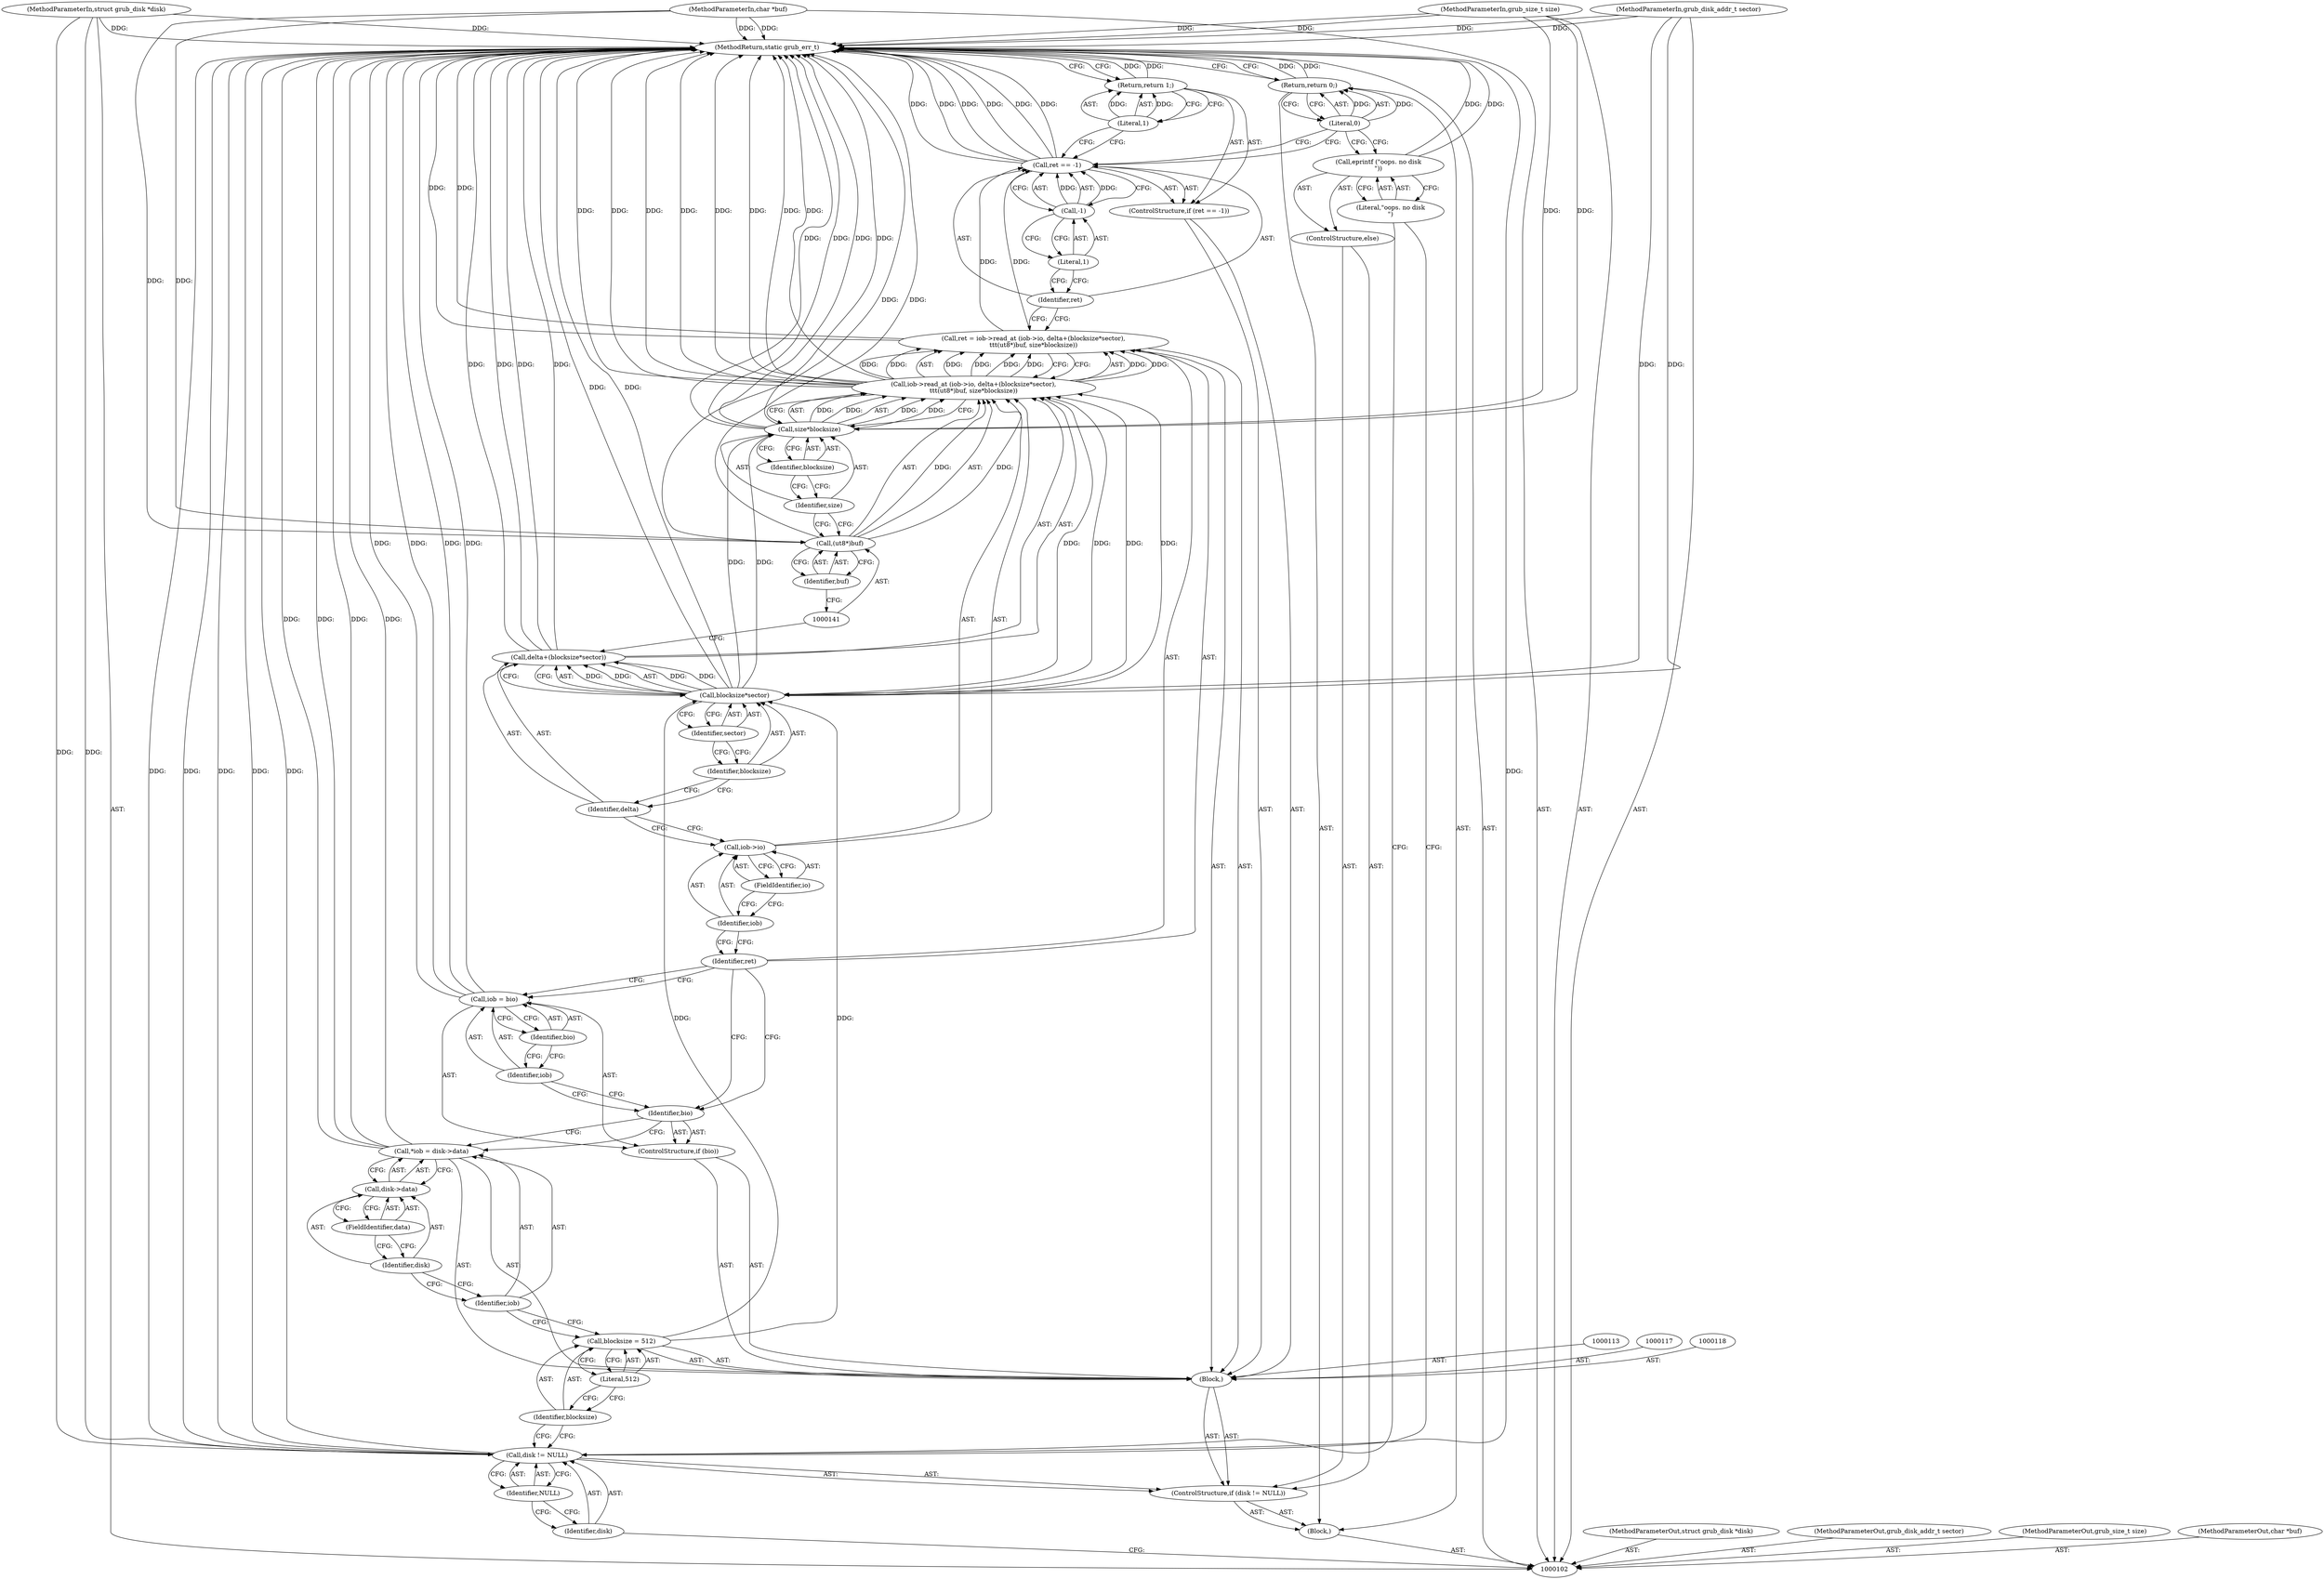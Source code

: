 digraph "1_radare2_65000a7fd9eea62359e6d6714f17b94a99a82edd_4" {
"1000158" [label="(MethodReturn,static grub_err_t)"];
"1000107" [label="(Block,)"];
"1000103" [label="(MethodParameterIn,struct grub_disk *disk)"];
"1000220" [label="(MethodParameterOut,struct grub_disk *disk)"];
"1000104" [label="(MethodParameterIn,grub_disk_addr_t sector)"];
"1000221" [label="(MethodParameterOut,grub_disk_addr_t sector)"];
"1000105" [label="(MethodParameterIn,grub_size_t size)"];
"1000222" [label="(MethodParameterOut,grub_size_t size)"];
"1000106" [label="(MethodParameterIn,char *buf)"];
"1000223" [label="(MethodParameterOut,char *buf)"];
"1000152" [label="(Literal,1)"];
"1000151" [label="(Return,return 1;)"];
"1000155" [label="(Literal,\"oops. no disk\n\")"];
"1000153" [label="(ControlStructure,else)"];
"1000154" [label="(Call,eprintf (\"oops. no disk\n\"))"];
"1000156" [label="(Return,return 0;)"];
"1000157" [label="(Literal,0)"];
"1000108" [label="(ControlStructure,if (disk != NULL))"];
"1000111" [label="(Identifier,NULL)"];
"1000109" [label="(Call,disk != NULL)"];
"1000110" [label="(Identifier,disk)"];
"1000114" [label="(Call,blocksize = 512)"];
"1000115" [label="(Identifier,blocksize)"];
"1000116" [label="(Literal,512)"];
"1000119" [label="(Call,*iob = disk->data)"];
"1000120" [label="(Identifier,iob)"];
"1000121" [label="(Call,disk->data)"];
"1000122" [label="(Identifier,disk)"];
"1000112" [label="(Block,)"];
"1000123" [label="(FieldIdentifier,data)"];
"1000126" [label="(Call,iob = bio)"];
"1000127" [label="(Identifier,iob)"];
"1000128" [label="(Identifier,bio)"];
"1000124" [label="(ControlStructure,if (bio))"];
"1000125" [label="(Identifier,bio)"];
"1000129" [label="(Call,ret = iob->read_at (iob->io, delta+(blocksize*sector),\n\t\t\t(ut8*)buf, size*blocksize))"];
"1000130" [label="(Identifier,ret)"];
"1000132" [label="(Call,iob->io)"];
"1000133" [label="(Identifier,iob)"];
"1000134" [label="(FieldIdentifier,io)"];
"1000135" [label="(Call,delta+(blocksize*sector))"];
"1000136" [label="(Identifier,delta)"];
"1000137" [label="(Call,blocksize*sector)"];
"1000138" [label="(Identifier,blocksize)"];
"1000139" [label="(Identifier,sector)"];
"1000131" [label="(Call,iob->read_at (iob->io, delta+(blocksize*sector),\n\t\t\t(ut8*)buf, size*blocksize))"];
"1000143" [label="(Call,size*blocksize)"];
"1000144" [label="(Identifier,size)"];
"1000145" [label="(Identifier,blocksize)"];
"1000140" [label="(Call,(ut8*)buf)"];
"1000142" [label="(Identifier,buf)"];
"1000149" [label="(Call,-1)"];
"1000150" [label="(Literal,1)"];
"1000146" [label="(ControlStructure,if (ret == -1))"];
"1000147" [label="(Call,ret == -1)"];
"1000148" [label="(Identifier,ret)"];
"1000158" -> "1000102"  [label="AST: "];
"1000158" -> "1000151"  [label="CFG: "];
"1000158" -> "1000156"  [label="CFG: "];
"1000140" -> "1000158"  [label="DDG: "];
"1000104" -> "1000158"  [label="DDG: "];
"1000105" -> "1000158"  [label="DDG: "];
"1000131" -> "1000158"  [label="DDG: "];
"1000131" -> "1000158"  [label="DDG: "];
"1000131" -> "1000158"  [label="DDG: "];
"1000131" -> "1000158"  [label="DDG: "];
"1000119" -> "1000158"  [label="DDG: "];
"1000119" -> "1000158"  [label="DDG: "];
"1000126" -> "1000158"  [label="DDG: "];
"1000126" -> "1000158"  [label="DDG: "];
"1000154" -> "1000158"  [label="DDG: "];
"1000129" -> "1000158"  [label="DDG: "];
"1000137" -> "1000158"  [label="DDG: "];
"1000103" -> "1000158"  [label="DDG: "];
"1000143" -> "1000158"  [label="DDG: "];
"1000143" -> "1000158"  [label="DDG: "];
"1000147" -> "1000158"  [label="DDG: "];
"1000147" -> "1000158"  [label="DDG: "];
"1000147" -> "1000158"  [label="DDG: "];
"1000109" -> "1000158"  [label="DDG: "];
"1000109" -> "1000158"  [label="DDG: "];
"1000109" -> "1000158"  [label="DDG: "];
"1000135" -> "1000158"  [label="DDG: "];
"1000135" -> "1000158"  [label="DDG: "];
"1000106" -> "1000158"  [label="DDG: "];
"1000151" -> "1000158"  [label="DDG: "];
"1000156" -> "1000158"  [label="DDG: "];
"1000107" -> "1000102"  [label="AST: "];
"1000108" -> "1000107"  [label="AST: "];
"1000156" -> "1000107"  [label="AST: "];
"1000103" -> "1000102"  [label="AST: "];
"1000103" -> "1000158"  [label="DDG: "];
"1000103" -> "1000109"  [label="DDG: "];
"1000220" -> "1000102"  [label="AST: "];
"1000104" -> "1000102"  [label="AST: "];
"1000104" -> "1000158"  [label="DDG: "];
"1000104" -> "1000137"  [label="DDG: "];
"1000221" -> "1000102"  [label="AST: "];
"1000105" -> "1000102"  [label="AST: "];
"1000105" -> "1000158"  [label="DDG: "];
"1000105" -> "1000143"  [label="DDG: "];
"1000222" -> "1000102"  [label="AST: "];
"1000106" -> "1000102"  [label="AST: "];
"1000106" -> "1000158"  [label="DDG: "];
"1000106" -> "1000140"  [label="DDG: "];
"1000223" -> "1000102"  [label="AST: "];
"1000152" -> "1000151"  [label="AST: "];
"1000152" -> "1000147"  [label="CFG: "];
"1000151" -> "1000152"  [label="CFG: "];
"1000152" -> "1000151"  [label="DDG: "];
"1000151" -> "1000146"  [label="AST: "];
"1000151" -> "1000152"  [label="CFG: "];
"1000152" -> "1000151"  [label="AST: "];
"1000158" -> "1000151"  [label="CFG: "];
"1000151" -> "1000158"  [label="DDG: "];
"1000152" -> "1000151"  [label="DDG: "];
"1000155" -> "1000154"  [label="AST: "];
"1000155" -> "1000109"  [label="CFG: "];
"1000154" -> "1000155"  [label="CFG: "];
"1000153" -> "1000108"  [label="AST: "];
"1000154" -> "1000153"  [label="AST: "];
"1000154" -> "1000153"  [label="AST: "];
"1000154" -> "1000155"  [label="CFG: "];
"1000155" -> "1000154"  [label="AST: "];
"1000157" -> "1000154"  [label="CFG: "];
"1000154" -> "1000158"  [label="DDG: "];
"1000156" -> "1000107"  [label="AST: "];
"1000156" -> "1000157"  [label="CFG: "];
"1000157" -> "1000156"  [label="AST: "];
"1000158" -> "1000156"  [label="CFG: "];
"1000156" -> "1000158"  [label="DDG: "];
"1000157" -> "1000156"  [label="DDG: "];
"1000157" -> "1000156"  [label="AST: "];
"1000157" -> "1000147"  [label="CFG: "];
"1000157" -> "1000154"  [label="CFG: "];
"1000156" -> "1000157"  [label="CFG: "];
"1000157" -> "1000156"  [label="DDG: "];
"1000108" -> "1000107"  [label="AST: "];
"1000109" -> "1000108"  [label="AST: "];
"1000112" -> "1000108"  [label="AST: "];
"1000153" -> "1000108"  [label="AST: "];
"1000111" -> "1000109"  [label="AST: "];
"1000111" -> "1000110"  [label="CFG: "];
"1000109" -> "1000111"  [label="CFG: "];
"1000109" -> "1000108"  [label="AST: "];
"1000109" -> "1000111"  [label="CFG: "];
"1000110" -> "1000109"  [label="AST: "];
"1000111" -> "1000109"  [label="AST: "];
"1000115" -> "1000109"  [label="CFG: "];
"1000155" -> "1000109"  [label="CFG: "];
"1000109" -> "1000158"  [label="DDG: "];
"1000109" -> "1000158"  [label="DDG: "];
"1000109" -> "1000158"  [label="DDG: "];
"1000103" -> "1000109"  [label="DDG: "];
"1000110" -> "1000109"  [label="AST: "];
"1000110" -> "1000102"  [label="CFG: "];
"1000111" -> "1000110"  [label="CFG: "];
"1000114" -> "1000112"  [label="AST: "];
"1000114" -> "1000116"  [label="CFG: "];
"1000115" -> "1000114"  [label="AST: "];
"1000116" -> "1000114"  [label="AST: "];
"1000120" -> "1000114"  [label="CFG: "];
"1000114" -> "1000137"  [label="DDG: "];
"1000115" -> "1000114"  [label="AST: "];
"1000115" -> "1000109"  [label="CFG: "];
"1000116" -> "1000115"  [label="CFG: "];
"1000116" -> "1000114"  [label="AST: "];
"1000116" -> "1000115"  [label="CFG: "];
"1000114" -> "1000116"  [label="CFG: "];
"1000119" -> "1000112"  [label="AST: "];
"1000119" -> "1000121"  [label="CFG: "];
"1000120" -> "1000119"  [label="AST: "];
"1000121" -> "1000119"  [label="AST: "];
"1000125" -> "1000119"  [label="CFG: "];
"1000119" -> "1000158"  [label="DDG: "];
"1000119" -> "1000158"  [label="DDG: "];
"1000120" -> "1000119"  [label="AST: "];
"1000120" -> "1000114"  [label="CFG: "];
"1000122" -> "1000120"  [label="CFG: "];
"1000121" -> "1000119"  [label="AST: "];
"1000121" -> "1000123"  [label="CFG: "];
"1000122" -> "1000121"  [label="AST: "];
"1000123" -> "1000121"  [label="AST: "];
"1000119" -> "1000121"  [label="CFG: "];
"1000122" -> "1000121"  [label="AST: "];
"1000122" -> "1000120"  [label="CFG: "];
"1000123" -> "1000122"  [label="CFG: "];
"1000112" -> "1000108"  [label="AST: "];
"1000113" -> "1000112"  [label="AST: "];
"1000114" -> "1000112"  [label="AST: "];
"1000117" -> "1000112"  [label="AST: "];
"1000118" -> "1000112"  [label="AST: "];
"1000119" -> "1000112"  [label="AST: "];
"1000124" -> "1000112"  [label="AST: "];
"1000129" -> "1000112"  [label="AST: "];
"1000146" -> "1000112"  [label="AST: "];
"1000123" -> "1000121"  [label="AST: "];
"1000123" -> "1000122"  [label="CFG: "];
"1000121" -> "1000123"  [label="CFG: "];
"1000126" -> "1000124"  [label="AST: "];
"1000126" -> "1000128"  [label="CFG: "];
"1000127" -> "1000126"  [label="AST: "];
"1000128" -> "1000126"  [label="AST: "];
"1000130" -> "1000126"  [label="CFG: "];
"1000126" -> "1000158"  [label="DDG: "];
"1000126" -> "1000158"  [label="DDG: "];
"1000127" -> "1000126"  [label="AST: "];
"1000127" -> "1000125"  [label="CFG: "];
"1000128" -> "1000127"  [label="CFG: "];
"1000128" -> "1000126"  [label="AST: "];
"1000128" -> "1000127"  [label="CFG: "];
"1000126" -> "1000128"  [label="CFG: "];
"1000124" -> "1000112"  [label="AST: "];
"1000125" -> "1000124"  [label="AST: "];
"1000126" -> "1000124"  [label="AST: "];
"1000125" -> "1000124"  [label="AST: "];
"1000125" -> "1000119"  [label="CFG: "];
"1000127" -> "1000125"  [label="CFG: "];
"1000130" -> "1000125"  [label="CFG: "];
"1000129" -> "1000112"  [label="AST: "];
"1000129" -> "1000131"  [label="CFG: "];
"1000130" -> "1000129"  [label="AST: "];
"1000131" -> "1000129"  [label="AST: "];
"1000148" -> "1000129"  [label="CFG: "];
"1000129" -> "1000158"  [label="DDG: "];
"1000131" -> "1000129"  [label="DDG: "];
"1000131" -> "1000129"  [label="DDG: "];
"1000131" -> "1000129"  [label="DDG: "];
"1000131" -> "1000129"  [label="DDG: "];
"1000129" -> "1000147"  [label="DDG: "];
"1000130" -> "1000129"  [label="AST: "];
"1000130" -> "1000126"  [label="CFG: "];
"1000130" -> "1000125"  [label="CFG: "];
"1000133" -> "1000130"  [label="CFG: "];
"1000132" -> "1000131"  [label="AST: "];
"1000132" -> "1000134"  [label="CFG: "];
"1000133" -> "1000132"  [label="AST: "];
"1000134" -> "1000132"  [label="AST: "];
"1000136" -> "1000132"  [label="CFG: "];
"1000133" -> "1000132"  [label="AST: "];
"1000133" -> "1000130"  [label="CFG: "];
"1000134" -> "1000133"  [label="CFG: "];
"1000134" -> "1000132"  [label="AST: "];
"1000134" -> "1000133"  [label="CFG: "];
"1000132" -> "1000134"  [label="CFG: "];
"1000135" -> "1000131"  [label="AST: "];
"1000135" -> "1000137"  [label="CFG: "];
"1000136" -> "1000135"  [label="AST: "];
"1000137" -> "1000135"  [label="AST: "];
"1000141" -> "1000135"  [label="CFG: "];
"1000135" -> "1000158"  [label="DDG: "];
"1000135" -> "1000158"  [label="DDG: "];
"1000137" -> "1000135"  [label="DDG: "];
"1000137" -> "1000135"  [label="DDG: "];
"1000136" -> "1000135"  [label="AST: "];
"1000136" -> "1000132"  [label="CFG: "];
"1000138" -> "1000136"  [label="CFG: "];
"1000137" -> "1000135"  [label="AST: "];
"1000137" -> "1000139"  [label="CFG: "];
"1000138" -> "1000137"  [label="AST: "];
"1000139" -> "1000137"  [label="AST: "];
"1000135" -> "1000137"  [label="CFG: "];
"1000137" -> "1000158"  [label="DDG: "];
"1000137" -> "1000131"  [label="DDG: "];
"1000137" -> "1000131"  [label="DDG: "];
"1000137" -> "1000135"  [label="DDG: "];
"1000137" -> "1000135"  [label="DDG: "];
"1000114" -> "1000137"  [label="DDG: "];
"1000104" -> "1000137"  [label="DDG: "];
"1000137" -> "1000143"  [label="DDG: "];
"1000138" -> "1000137"  [label="AST: "];
"1000138" -> "1000136"  [label="CFG: "];
"1000139" -> "1000138"  [label="CFG: "];
"1000139" -> "1000137"  [label="AST: "];
"1000139" -> "1000138"  [label="CFG: "];
"1000137" -> "1000139"  [label="CFG: "];
"1000131" -> "1000129"  [label="AST: "];
"1000131" -> "1000143"  [label="CFG: "];
"1000132" -> "1000131"  [label="AST: "];
"1000135" -> "1000131"  [label="AST: "];
"1000140" -> "1000131"  [label="AST: "];
"1000143" -> "1000131"  [label="AST: "];
"1000129" -> "1000131"  [label="CFG: "];
"1000131" -> "1000158"  [label="DDG: "];
"1000131" -> "1000158"  [label="DDG: "];
"1000131" -> "1000158"  [label="DDG: "];
"1000131" -> "1000158"  [label="DDG: "];
"1000131" -> "1000129"  [label="DDG: "];
"1000131" -> "1000129"  [label="DDG: "];
"1000131" -> "1000129"  [label="DDG: "];
"1000131" -> "1000129"  [label="DDG: "];
"1000137" -> "1000131"  [label="DDG: "];
"1000137" -> "1000131"  [label="DDG: "];
"1000140" -> "1000131"  [label="DDG: "];
"1000143" -> "1000131"  [label="DDG: "];
"1000143" -> "1000131"  [label="DDG: "];
"1000143" -> "1000131"  [label="AST: "];
"1000143" -> "1000145"  [label="CFG: "];
"1000144" -> "1000143"  [label="AST: "];
"1000145" -> "1000143"  [label="AST: "];
"1000131" -> "1000143"  [label="CFG: "];
"1000143" -> "1000158"  [label="DDG: "];
"1000143" -> "1000158"  [label="DDG: "];
"1000143" -> "1000131"  [label="DDG: "];
"1000143" -> "1000131"  [label="DDG: "];
"1000105" -> "1000143"  [label="DDG: "];
"1000137" -> "1000143"  [label="DDG: "];
"1000144" -> "1000143"  [label="AST: "];
"1000144" -> "1000140"  [label="CFG: "];
"1000145" -> "1000144"  [label="CFG: "];
"1000145" -> "1000143"  [label="AST: "];
"1000145" -> "1000144"  [label="CFG: "];
"1000143" -> "1000145"  [label="CFG: "];
"1000140" -> "1000131"  [label="AST: "];
"1000140" -> "1000142"  [label="CFG: "];
"1000141" -> "1000140"  [label="AST: "];
"1000142" -> "1000140"  [label="AST: "];
"1000144" -> "1000140"  [label="CFG: "];
"1000140" -> "1000158"  [label="DDG: "];
"1000140" -> "1000131"  [label="DDG: "];
"1000106" -> "1000140"  [label="DDG: "];
"1000142" -> "1000140"  [label="AST: "];
"1000142" -> "1000141"  [label="CFG: "];
"1000140" -> "1000142"  [label="CFG: "];
"1000149" -> "1000147"  [label="AST: "];
"1000149" -> "1000150"  [label="CFG: "];
"1000150" -> "1000149"  [label="AST: "];
"1000147" -> "1000149"  [label="CFG: "];
"1000149" -> "1000147"  [label="DDG: "];
"1000150" -> "1000149"  [label="AST: "];
"1000150" -> "1000148"  [label="CFG: "];
"1000149" -> "1000150"  [label="CFG: "];
"1000146" -> "1000112"  [label="AST: "];
"1000147" -> "1000146"  [label="AST: "];
"1000151" -> "1000146"  [label="AST: "];
"1000147" -> "1000146"  [label="AST: "];
"1000147" -> "1000149"  [label="CFG: "];
"1000148" -> "1000147"  [label="AST: "];
"1000149" -> "1000147"  [label="AST: "];
"1000152" -> "1000147"  [label="CFG: "];
"1000157" -> "1000147"  [label="CFG: "];
"1000147" -> "1000158"  [label="DDG: "];
"1000147" -> "1000158"  [label="DDG: "];
"1000147" -> "1000158"  [label="DDG: "];
"1000129" -> "1000147"  [label="DDG: "];
"1000149" -> "1000147"  [label="DDG: "];
"1000148" -> "1000147"  [label="AST: "];
"1000148" -> "1000129"  [label="CFG: "];
"1000150" -> "1000148"  [label="CFG: "];
}
